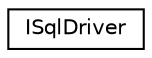 digraph "Graphical Class Hierarchy"
{
 // LATEX_PDF_SIZE
  edge [fontname="Helvetica",fontsize="10",labelfontname="Helvetica",labelfontsize="10"];
  node [fontname="Helvetica",fontsize="10",shape=record];
  rankdir="LR";
  Node0 [label="ISqlDriver",height=0.2,width=0.4,color="black", fillcolor="white", style="filled",URL="$classISqlDriver.html",tooltip=" "];
}

